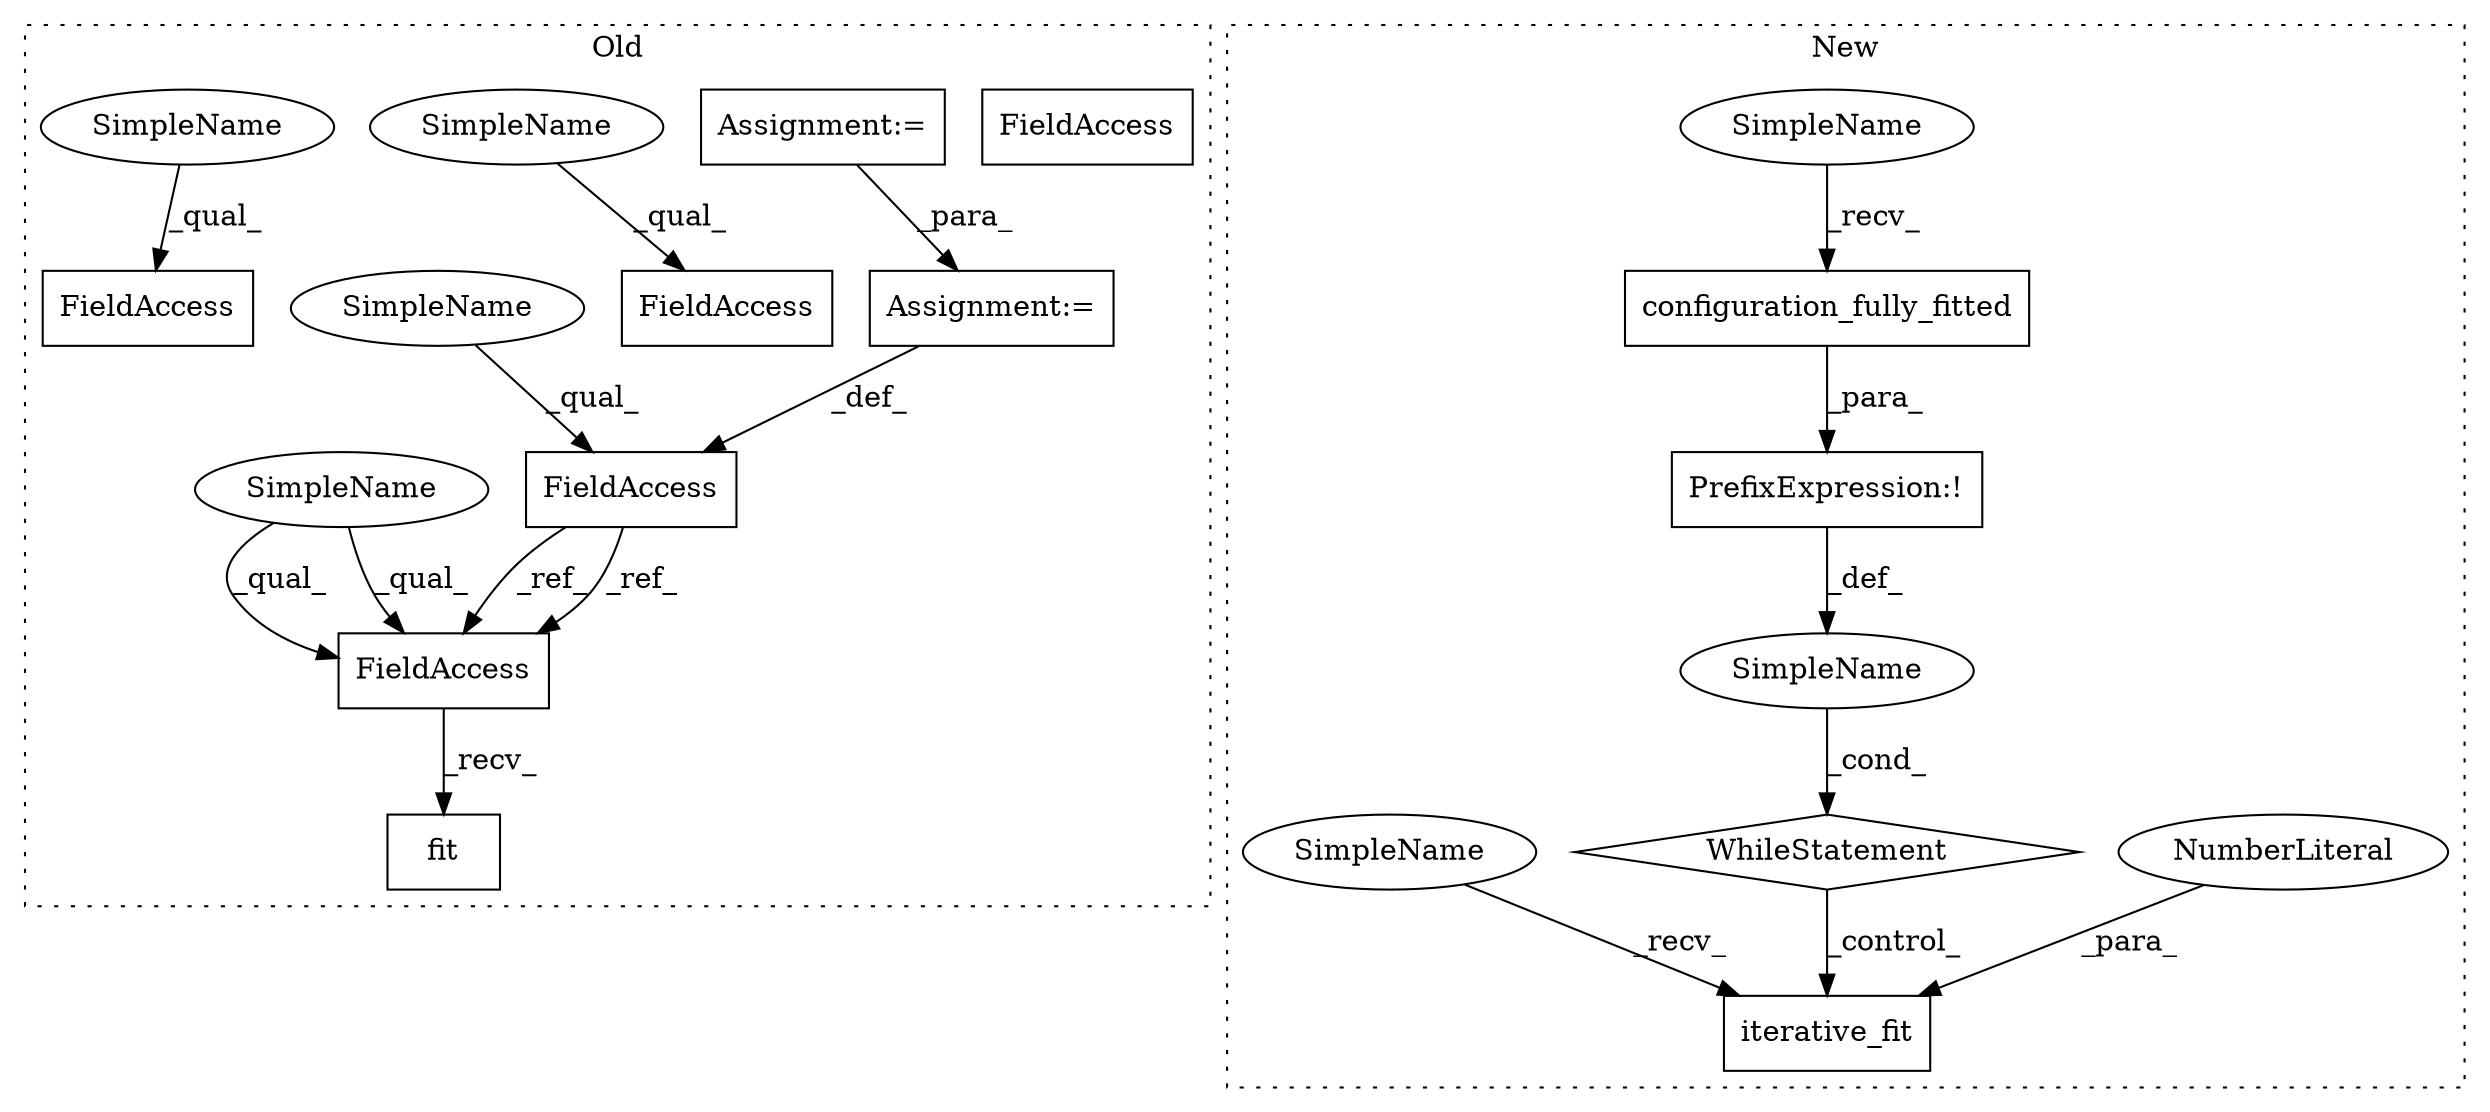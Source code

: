 digraph G {
subgraph cluster0 {
1 [label="fit" a="32" s="1953,1960" l="4,1" shape="box"];
5 [label="FieldAccess" a="22" s="1728" l="14" shape="box"];
7 [label="FieldAccess" a="22" s="1938" l="14" shape="box"];
10 [label="Assignment:=" a="7" s="1702" l="1" shape="box"];
11 [label="FieldAccess" a="22" s="1422" l="18" shape="box"];
12 [label="FieldAccess" a="22" s="1767" l="12" shape="box"];
13 [label="Assignment:=" a="7" s="1742" l="1" shape="box"];
14 [label="SimpleName" a="42" s="1767" l="4" shape="ellipse"];
15 [label="SimpleName" a="42" s="1728" l="4" shape="ellipse"];
16 [label="SimpleName" a="42" s="1422" l="4" shape="ellipse"];
17 [label="SimpleName" a="42" s="1938" l="4" shape="ellipse"];
20 [label="FieldAccess" a="22" s="1938" l="14" shape="box"];
label = "Old";
style="dotted";
}
subgraph cluster1 {
2 [label="iterative_fit" a="32" s="1444,1463" l="14,1" shape="box"];
3 [label="PrefixExpression:!" a="38" s="1395" l="1" shape="box"];
4 [label="NumberLiteral" a="34" s="1462" l="1" shape="ellipse"];
6 [label="configuration_fully_fitted" a="32" s="1401" l="28" shape="box"];
8 [label="SimpleName" a="42" s="" l="" shape="ellipse"];
9 [label="WhileStatement" a="61" s="1388,1429" l="7,2" shape="diamond"];
18 [label="SimpleName" a="42" s="1396" l="4" shape="ellipse"];
19 [label="SimpleName" a="42" s="1439" l="4" shape="ellipse"];
label = "New";
style="dotted";
}
3 -> 8 [label="_def_"];
4 -> 2 [label="_para_"];
5 -> 20 [label="_ref_"];
5 -> 20 [label="_ref_"];
6 -> 3 [label="_para_"];
8 -> 9 [label="_cond_"];
9 -> 2 [label="_control_"];
10 -> 13 [label="_para_"];
13 -> 5 [label="_def_"];
14 -> 12 [label="_qual_"];
15 -> 5 [label="_qual_"];
16 -> 11 [label="_qual_"];
17 -> 20 [label="_qual_"];
17 -> 20 [label="_qual_"];
18 -> 6 [label="_recv_"];
19 -> 2 [label="_recv_"];
20 -> 1 [label="_recv_"];
}